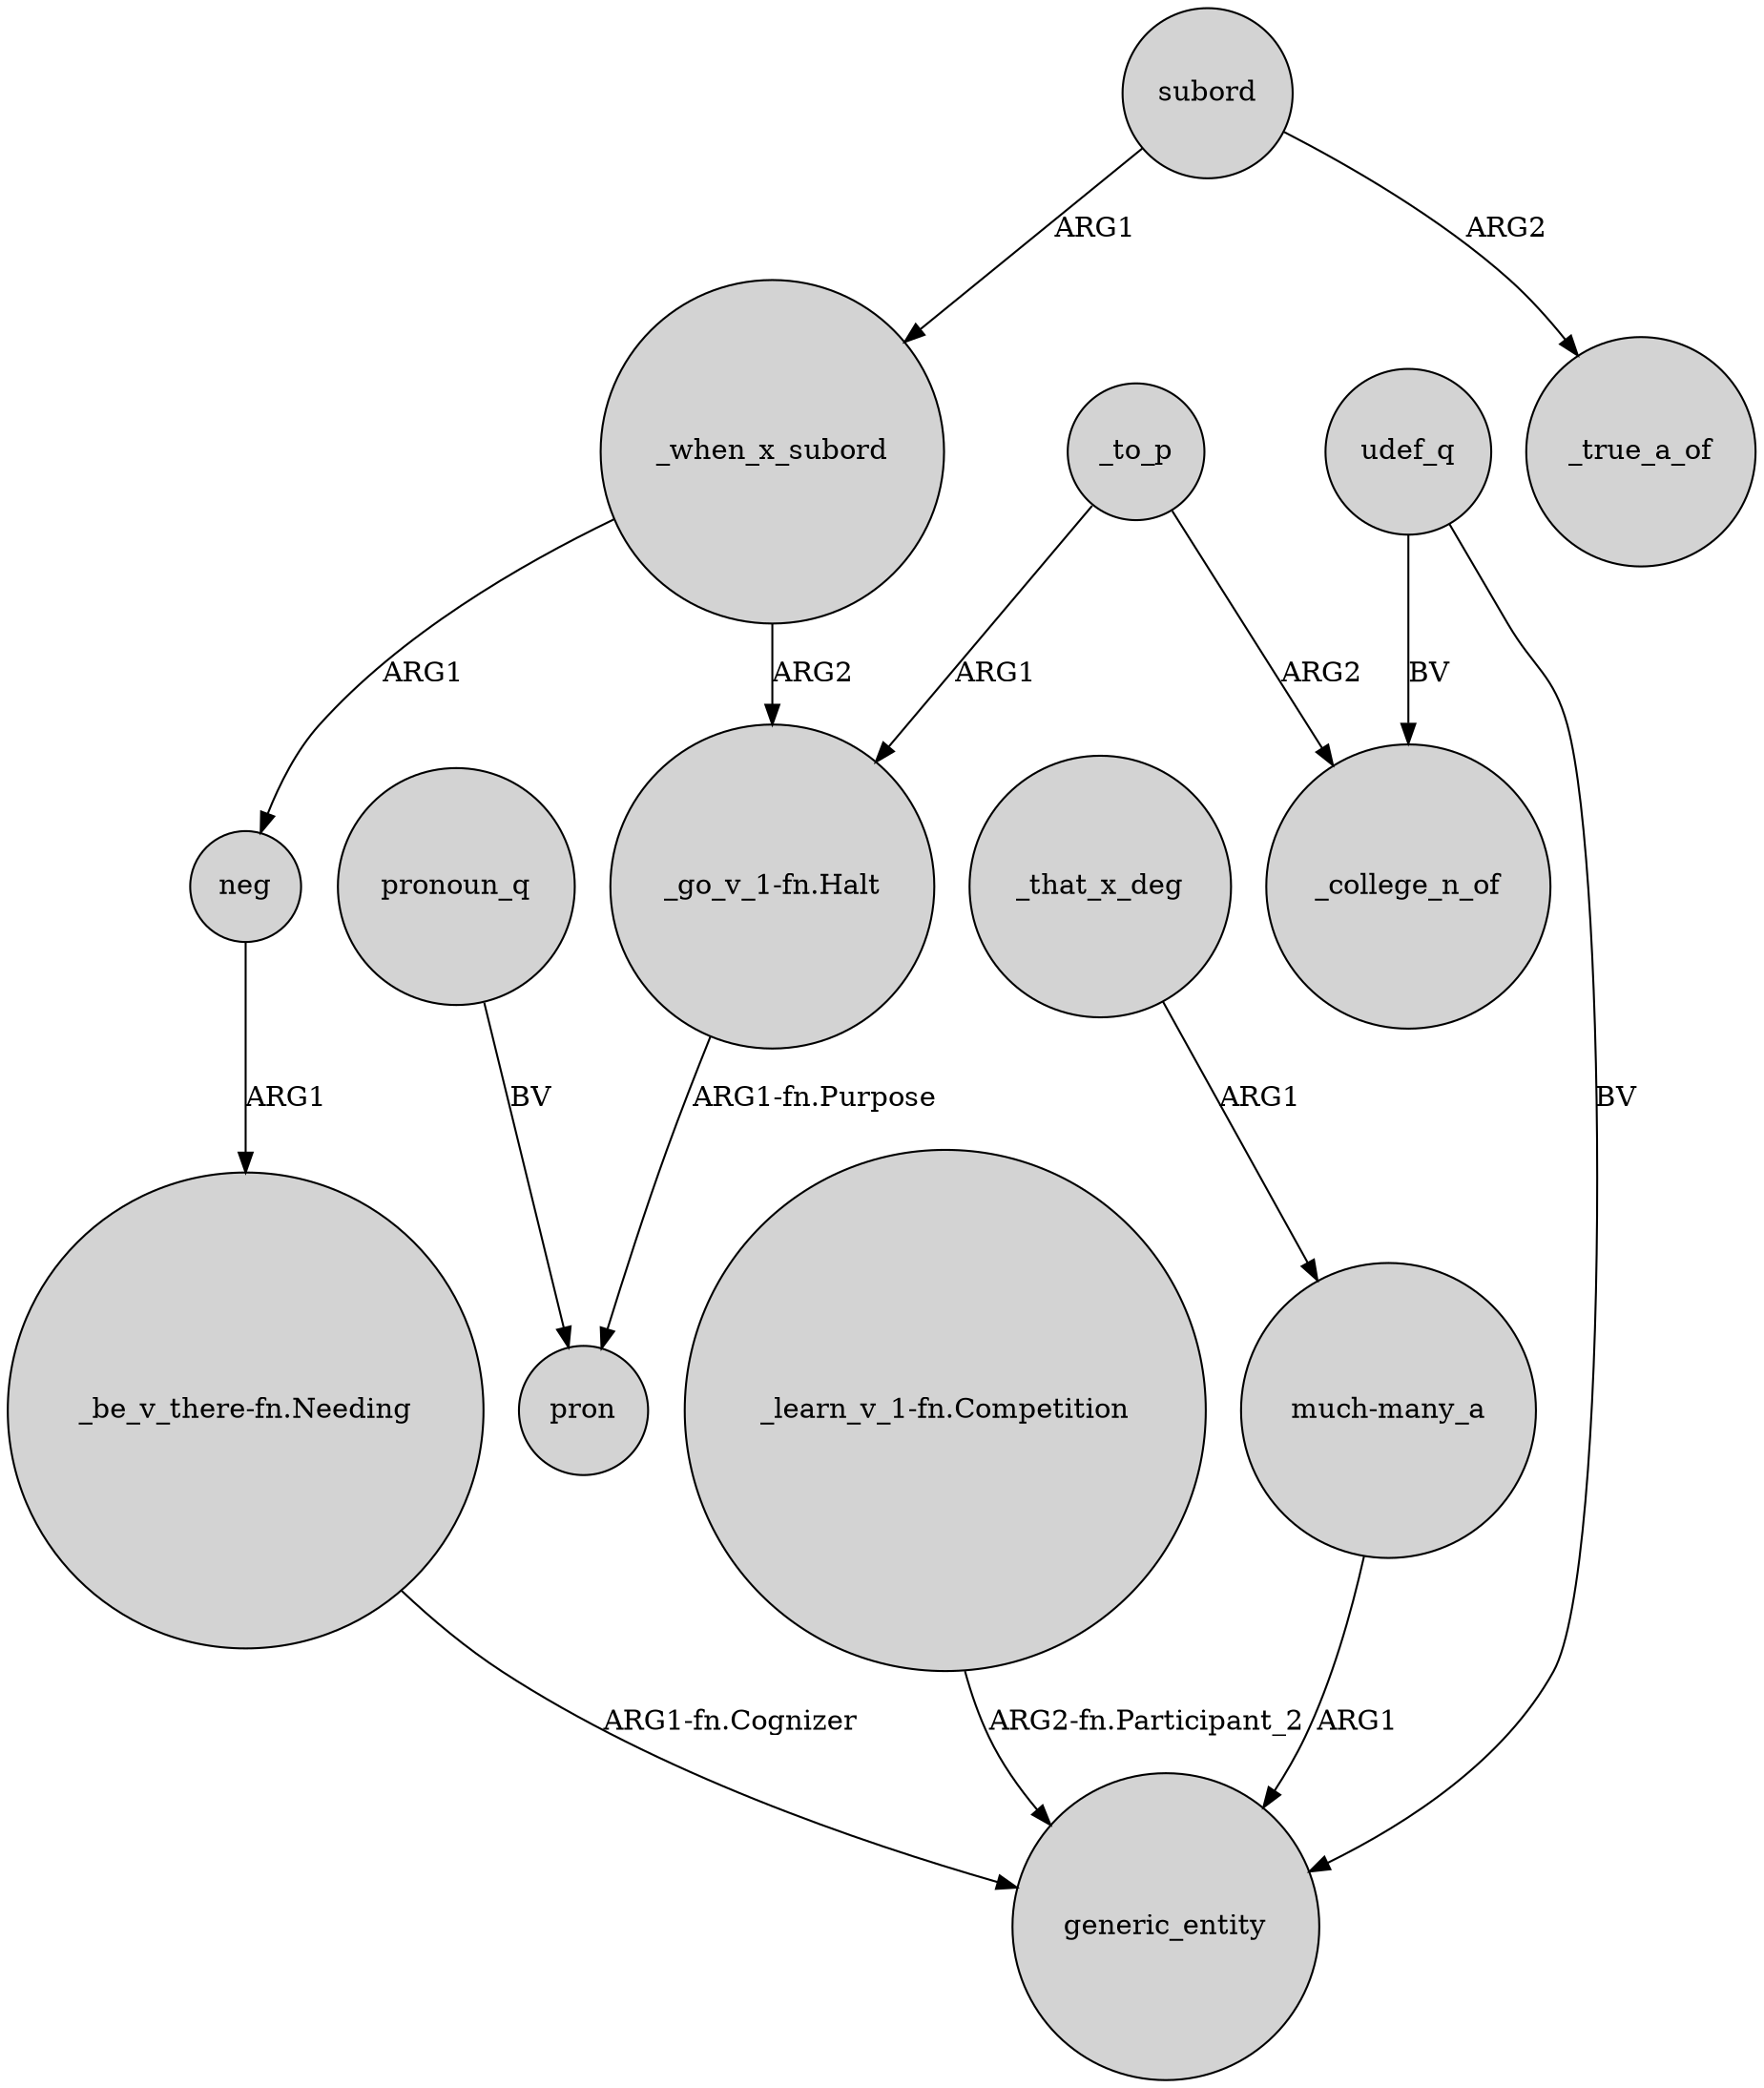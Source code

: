 digraph {
	node [shape=circle style=filled]
	"_go_v_1-fn.Halt" -> pron [label="ARG1-fn.Purpose"]
	"_be_v_there-fn.Needing" -> generic_entity [label="ARG1-fn.Cognizer"]
	"_learn_v_1-fn.Competition" -> generic_entity [label="ARG2-fn.Participant_2"]
	"much-many_a" -> generic_entity [label=ARG1]
	neg -> "_be_v_there-fn.Needing" [label=ARG1]
	_when_x_subord -> neg [label=ARG1]
	subord -> _when_x_subord [label=ARG1]
	_that_x_deg -> "much-many_a" [label=ARG1]
	udef_q -> generic_entity [label=BV]
	_to_p -> "_go_v_1-fn.Halt" [label=ARG1]
	_to_p -> _college_n_of [label=ARG2]
	_when_x_subord -> "_go_v_1-fn.Halt" [label=ARG2]
	udef_q -> _college_n_of [label=BV]
	pronoun_q -> pron [label=BV]
	subord -> _true_a_of [label=ARG2]
}
